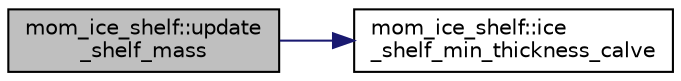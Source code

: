 digraph "mom_ice_shelf::update_shelf_mass"
{
 // INTERACTIVE_SVG=YES
  edge [fontname="Helvetica",fontsize="10",labelfontname="Helvetica",labelfontsize="10"];
  node [fontname="Helvetica",fontsize="10",shape=record];
  rankdir="LR";
  Node423 [label="mom_ice_shelf::update\l_shelf_mass",height=0.2,width=0.4,color="black", fillcolor="grey75", style="filled", fontcolor="black"];
  Node423 -> Node424 [color="midnightblue",fontsize="10",style="solid",fontname="Helvetica"];
  Node424 [label="mom_ice_shelf::ice\l_shelf_min_thickness_calve",height=0.2,width=0.4,color="black", fillcolor="white", style="filled",URL="$namespacemom__ice__shelf.html#a850dc882bb94f5b3eacdfdbf25cb19b8",tooltip="Apply a very simple calving law using a minimum thickness rule. "];
}
